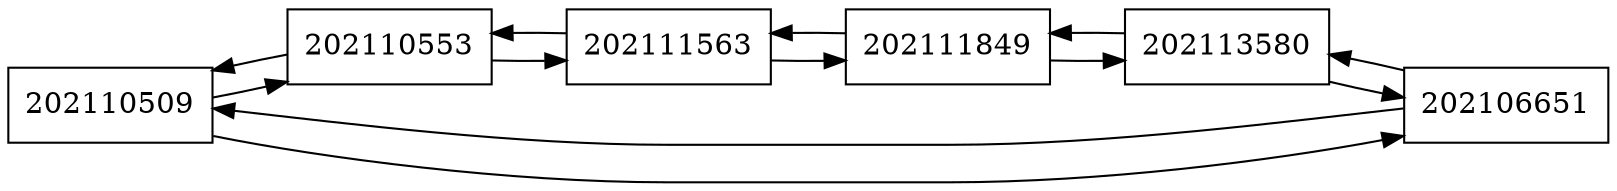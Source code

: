 digraph lista{
rankdir=LR;
node[shape = record];
nodo0[label="202110509"];
nodo1[label="202110553"];
nodo2[label="202111563"];
nodo3[label="202111849"];
nodo4[label="202113580"];
nodo5[label="202106651"];
nodo0->nodo1;
nodo1->nodo0;
nodo1->nodo2;
nodo2->nodo1;
nodo2->nodo3;
nodo3->nodo2;
nodo3->nodo4;
nodo4->nodo3;
nodo4->nodo5;
nodo5->nodo4;
nodo5->nodo0 
nodo0 -> nodo5
}
